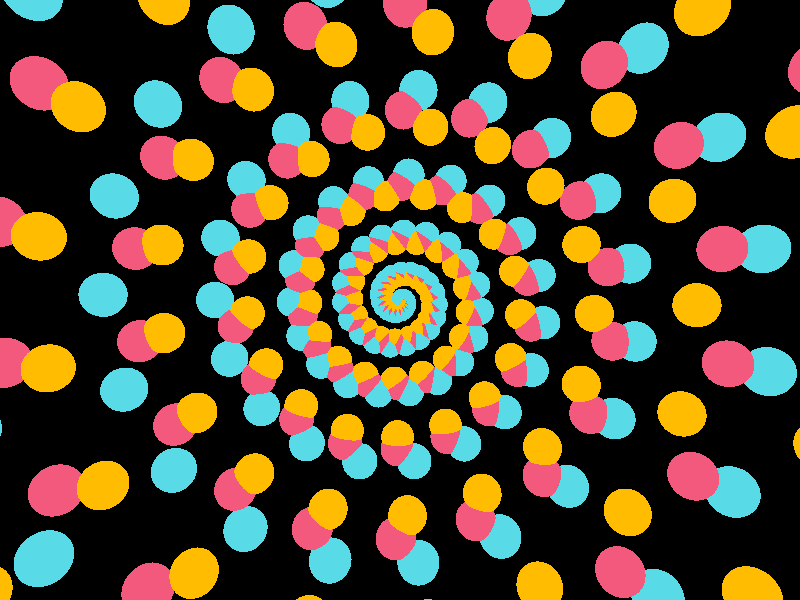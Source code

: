 //############################################################################
//Imports
//############################################################################

#include "textures.inc"

//############################################################################
//Scene setting
//############################################################################

//Light source
light_source {
    <0, 0, 0>
    color rgb <1, 1, 1>
    parallel
    photons{
        refraction on
        reflection on
    }
}

//Camera 
camera {
    location <0,10,0>
    look_at <0,0,0>
    right x*image_width/image_height
}
  
 
#declare lasbolas=
sphere { 
    <0,0,0>, 1
}

#local m = 1; 
#local k = 1;
#local r = 0.15;
#while (r < 2) 
    object{
        lasbolas
        texture {Ruby_Glass
            finish{reflection 1}
        }
        scale<r,r,r> 
        translate<0, 0, m-1>
        rotate<0,k,0>
    }  
    #local m = m*1.02;
    #local k = k+20;
    #local r = r*1.01; 
#end

#local m = 1; 
#local k = 1;
#local r = 0.15;
#while (r < 2) 
    object{
        lasbolas
        texture {Dark_Green_Glass
            finish{reflection 1}
        }
        scale<r,r,r> 
        translate<0, 0, m-1>
        rotate<0,k,0>
    }  
    #local m = m*1.02;
    #local k = k+19;
    #local r = r*1.01; 
#end

#local m = 1; 
#local k = 1;
#local r = 0.15;
#while (r < 2) 
    object{
        lasbolas
        texture {Orange_Glass
            finish{reflection 1}
        }
        scale<r,r,r> 
        translate<0, 0, m-1>
        rotate<0,k,0>
    }  
    #local m = m*1.02;
    #local k = k+21;
    #local r = r*1.01; 
#end 



